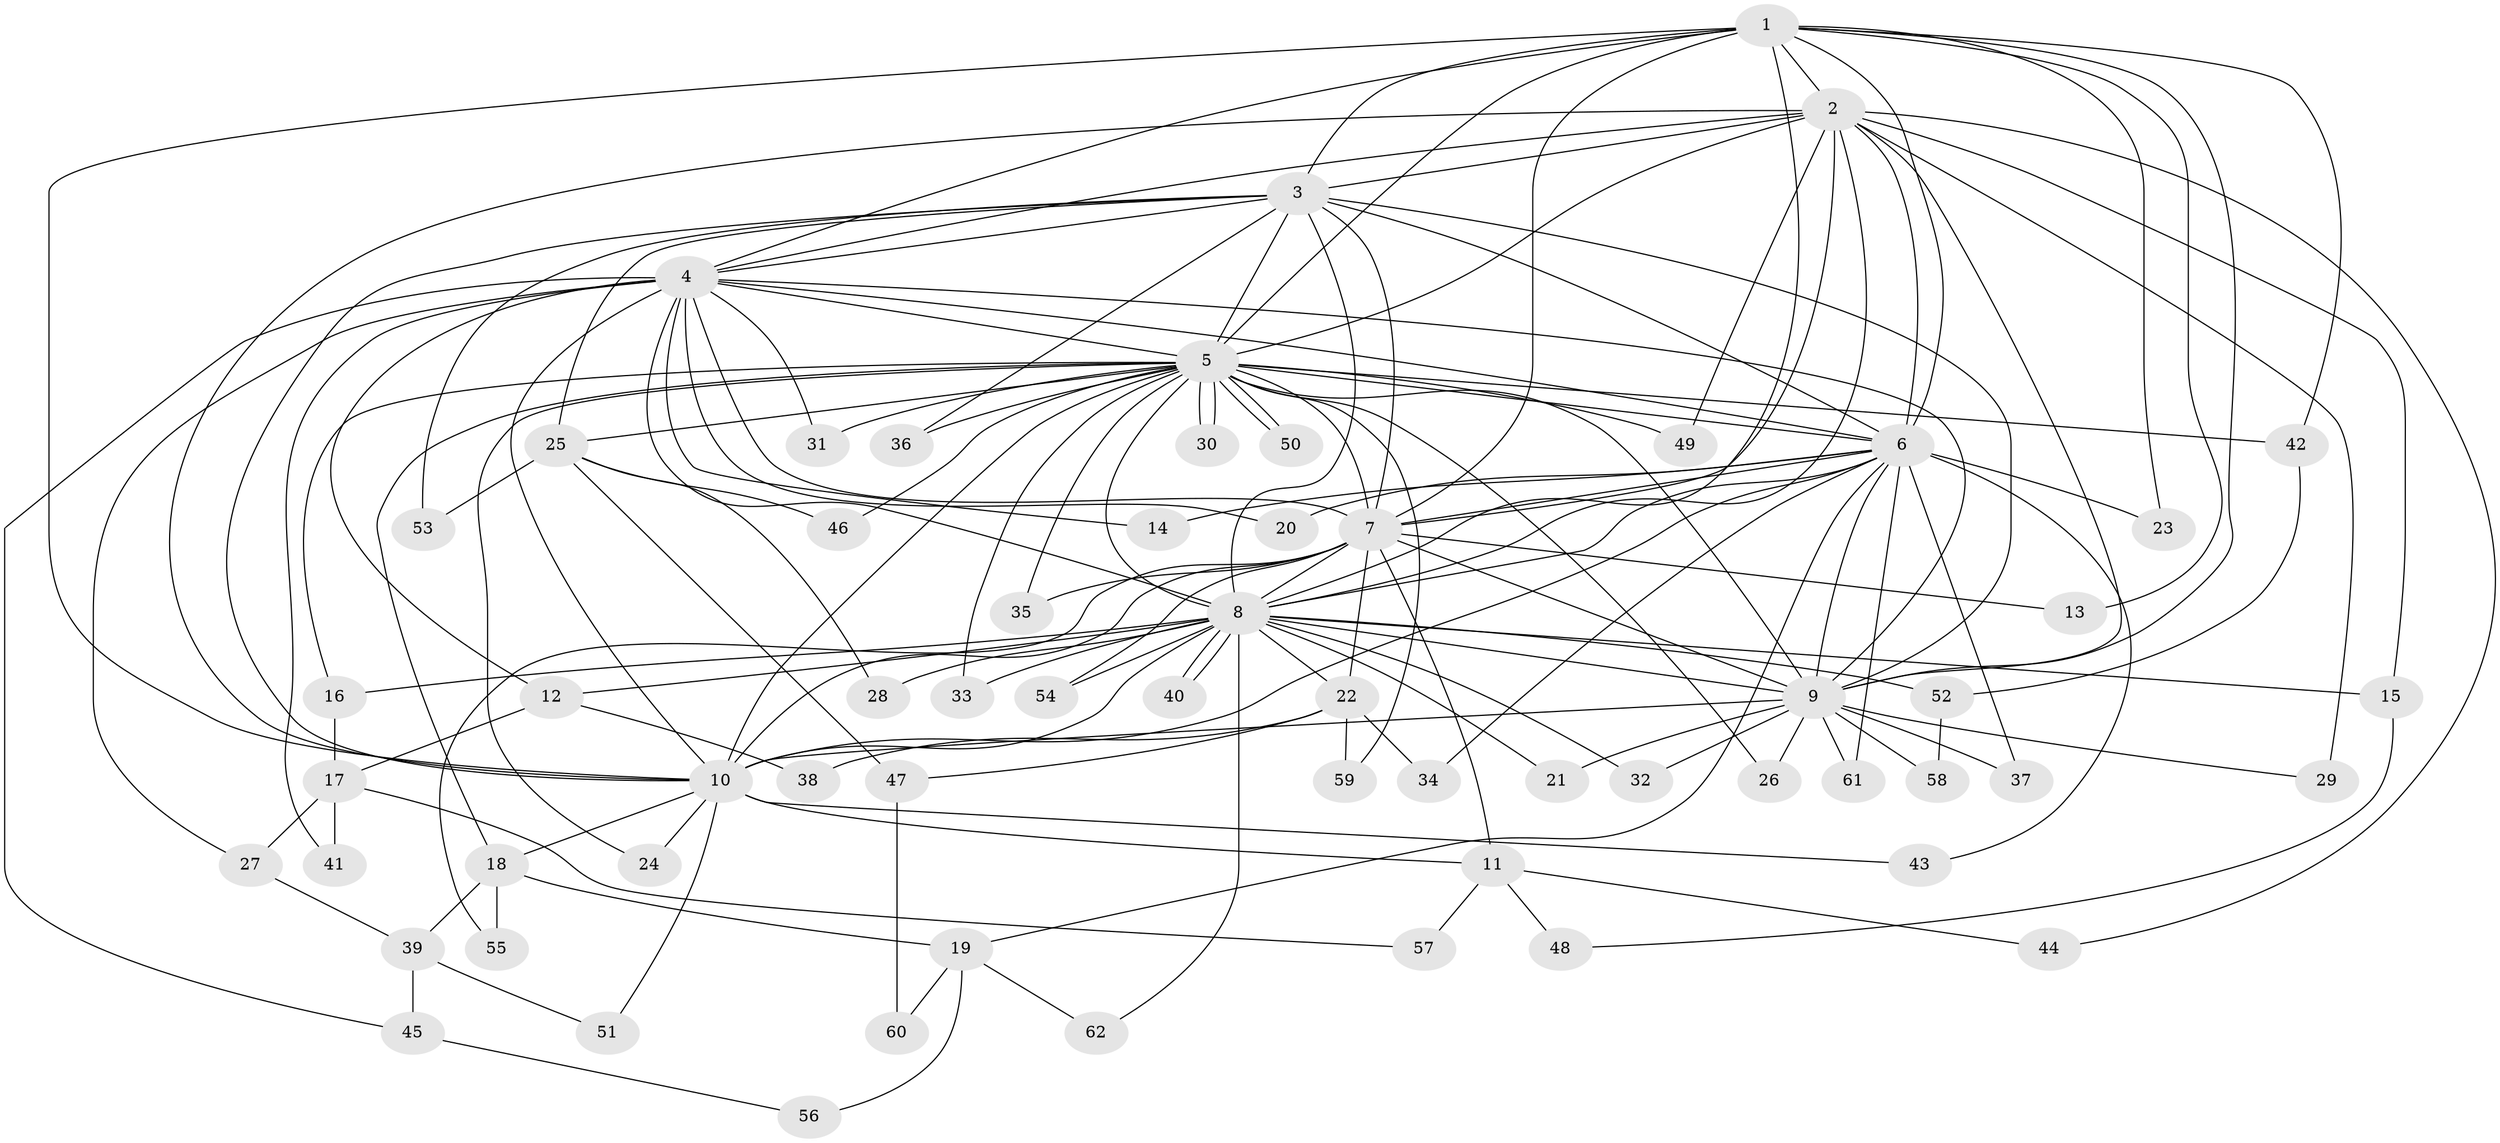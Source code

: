 // coarse degree distribution, {16: 0.05555555555555555, 6: 0.05555555555555555, 2: 0.3333333333333333, 1: 0.5, 5: 0.05555555555555555}
// Generated by graph-tools (version 1.1) at 2025/17/03/04/25 18:17:55]
// undirected, 62 vertices, 149 edges
graph export_dot {
graph [start="1"]
  node [color=gray90,style=filled];
  1;
  2;
  3;
  4;
  5;
  6;
  7;
  8;
  9;
  10;
  11;
  12;
  13;
  14;
  15;
  16;
  17;
  18;
  19;
  20;
  21;
  22;
  23;
  24;
  25;
  26;
  27;
  28;
  29;
  30;
  31;
  32;
  33;
  34;
  35;
  36;
  37;
  38;
  39;
  40;
  41;
  42;
  43;
  44;
  45;
  46;
  47;
  48;
  49;
  50;
  51;
  52;
  53;
  54;
  55;
  56;
  57;
  58;
  59;
  60;
  61;
  62;
  1 -- 2;
  1 -- 3;
  1 -- 4;
  1 -- 5;
  1 -- 6;
  1 -- 7;
  1 -- 8;
  1 -- 9;
  1 -- 10;
  1 -- 13;
  1 -- 23;
  1 -- 42;
  2 -- 3;
  2 -- 4;
  2 -- 5;
  2 -- 6;
  2 -- 7;
  2 -- 8;
  2 -- 9;
  2 -- 10;
  2 -- 15;
  2 -- 29;
  2 -- 44;
  2 -- 49;
  3 -- 4;
  3 -- 5;
  3 -- 6;
  3 -- 7;
  3 -- 8;
  3 -- 9;
  3 -- 10;
  3 -- 25;
  3 -- 36;
  3 -- 53;
  4 -- 5;
  4 -- 6;
  4 -- 7;
  4 -- 8;
  4 -- 9;
  4 -- 10;
  4 -- 12;
  4 -- 14;
  4 -- 20;
  4 -- 27;
  4 -- 31;
  4 -- 41;
  4 -- 45;
  5 -- 6;
  5 -- 7;
  5 -- 8;
  5 -- 9;
  5 -- 10;
  5 -- 16;
  5 -- 18;
  5 -- 24;
  5 -- 25;
  5 -- 26;
  5 -- 30;
  5 -- 30;
  5 -- 31;
  5 -- 33;
  5 -- 35;
  5 -- 36;
  5 -- 42;
  5 -- 46;
  5 -- 49;
  5 -- 50;
  5 -- 50;
  5 -- 59;
  6 -- 7;
  6 -- 8;
  6 -- 9;
  6 -- 10;
  6 -- 14;
  6 -- 19;
  6 -- 20;
  6 -- 23;
  6 -- 34;
  6 -- 37;
  6 -- 43;
  6 -- 61;
  7 -- 8;
  7 -- 9;
  7 -- 10;
  7 -- 11;
  7 -- 13;
  7 -- 22;
  7 -- 35;
  7 -- 54;
  7 -- 55;
  8 -- 9;
  8 -- 10;
  8 -- 12;
  8 -- 15;
  8 -- 16;
  8 -- 21;
  8 -- 22;
  8 -- 28;
  8 -- 32;
  8 -- 33;
  8 -- 40;
  8 -- 40;
  8 -- 52;
  8 -- 54;
  8 -- 62;
  9 -- 10;
  9 -- 21;
  9 -- 26;
  9 -- 29;
  9 -- 32;
  9 -- 37;
  9 -- 58;
  9 -- 61;
  10 -- 11;
  10 -- 18;
  10 -- 24;
  10 -- 43;
  10 -- 51;
  11 -- 44;
  11 -- 48;
  11 -- 57;
  12 -- 17;
  12 -- 38;
  15 -- 48;
  16 -- 17;
  17 -- 27;
  17 -- 41;
  17 -- 57;
  18 -- 19;
  18 -- 39;
  18 -- 55;
  19 -- 56;
  19 -- 60;
  19 -- 62;
  22 -- 34;
  22 -- 38;
  22 -- 47;
  22 -- 59;
  25 -- 28;
  25 -- 46;
  25 -- 47;
  25 -- 53;
  27 -- 39;
  39 -- 45;
  39 -- 51;
  42 -- 52;
  45 -- 56;
  47 -- 60;
  52 -- 58;
}
